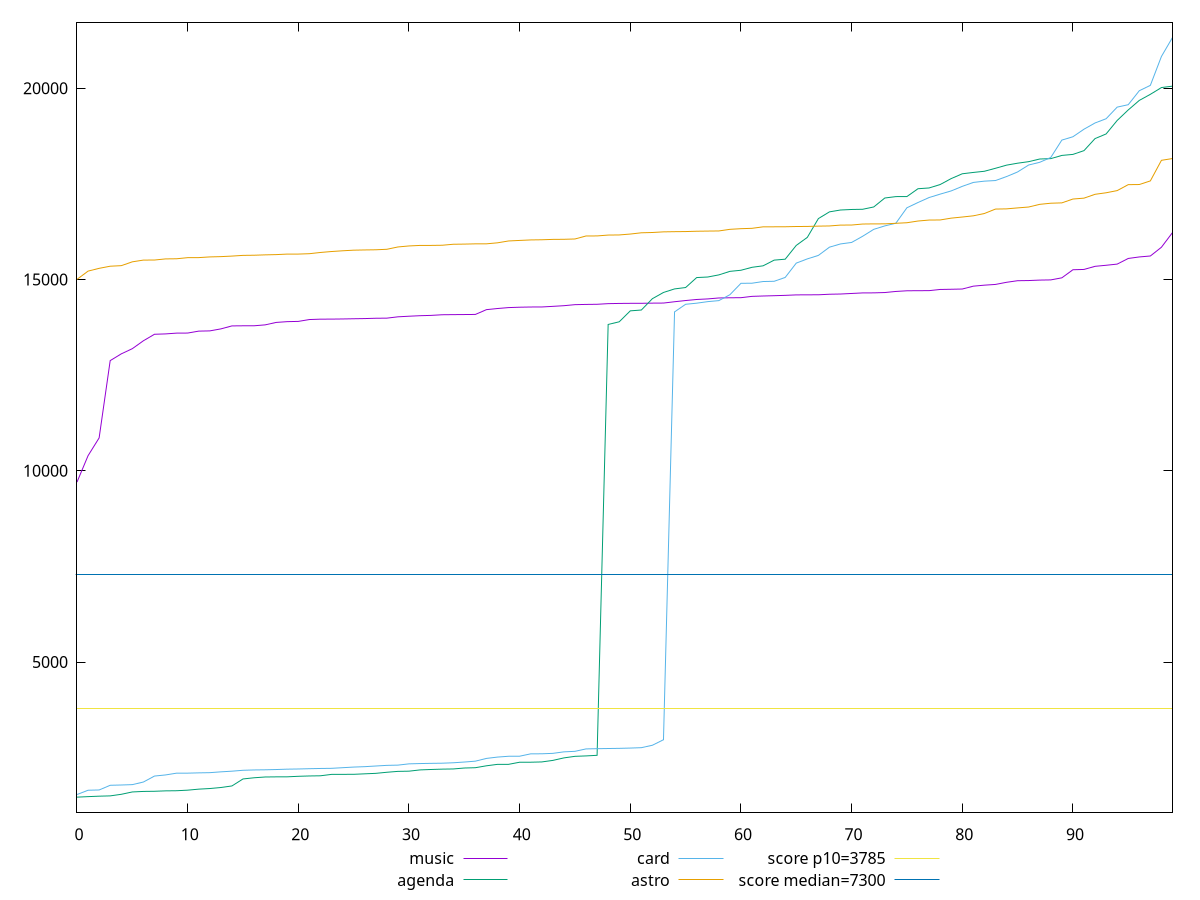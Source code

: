 reset

$music <<EOF
0 9706.637499999997
1 10397.0625
2 10861.715500000002
3 12882.582999999999
4 13058.7095
5 13194.645999999999
6 13401.1905
7 13571.08
8 13580.478000000001
9 13600.903499999997
10 13602.5315
11 13653.104000000003
12 13659.337500000001
13 13711.558999999997
14 13789.576
15 13792.579500000002
16 13793.018499999998
17 13816.573500000002
18 13880.6205
19 13900.987000000001
20 13907.3775
21 13955.777499999997
22 13965.997500000001
23 13967.073500000002
24 13970.992000000002
25 13976.5275
26 13981.301000000003
27 13989.615000000003
28 13992.476999999999
29 14027.114999999998
30 14042.785
31 14056.41
32 14064.489
33 14081.2935
34 14084.404500000002
35 14086.8515
36 14089.239999999998
37 14214.501999999997
38 14244.0105
39 14268.3155
40 14278.149999999998
41 14283.648499999998
42 14284.639
43 14300.834499999997
44 14317.892499999998
45 14344.948
46 14351.234499999999
47 14354.880499999997
48 14371.468000000003
49 14376.9645
50 14379.681
51 14380.603500000001
52 14384.8505
53 14386.983500000004
54 14421.307499999999
55 14452.826999999996
56 14480.468500000004
57 14495.1295
58 14519.8705
59 14525.211500000001
60 14527.234500000002
61 14561.972499999996
62 14571.371500000003
63 14579.377499999999
64 14588.056
65 14600.447999999999
66 14602.298999999995
67 14603.317
68 14617.358499999998
69 14623.138
70 14637.548999999999
71 14652.003499999999
72 14653.451500000003
73 14661.928
74 14690.274999999996
75 14707.8405
76 14710.276500000002
77 14711.235499999999
78 14742.1885
79 14747.522
80 14753.748999999998
81 14828.5475
82 14854.585500000001
83 14873.699499999999
84 14929.578
85 14971.108500000002
86 14975.3915
87 14987.228000000003
88 14992.284999999998
89 15046.677
90 15257.7295
91 15265.6635
92 15347.027500000002
93 15374.585999999996
94 15405.281500000003
95 15552.943000000001
96 15592.525500000003
97 15617.428500000004
98 15846.203499999996
99 16230.2925
EOF

$agenda <<EOF
0 1470.078
1 1483.5720000000001
2 1495.296
3 1503.2224999999999
4 1544.433
5 1605.927
6 1619.5259999999998
7 1623.566
8 1634.2679999999996
9 1637.9750000000001
10 1652.56
11 1679.2984999999999
12 1695.312
13 1721.8225000000002
14 1762.9100000000003
15 1945.6981
16 1976.6799999999998
17 1996.9430000000002
18 2000.5349999999999
19 2001.5550000000003
20 2015.135
21 2023.7955000000002
22 2028.505
23 2064.8525
24 2066.1319999999996
25 2067.002
26 2079.816
27 2092.2305
28 2120.5575000000003
29 2143.762
30 2149.149
31 2182.134
32 2193.26
33 2202.318
34 2207.0919999999996
35 2231.5924999999997
36 2239.8115000000003
37 2289.6775000000002
38 2327.4880000000003
39 2327.848
40 2383.035
41 2383.298
42 2390.5977500000004
43 2430.5559999999996
44 2496.0335000000005
45 2537.045
46 2548.126
47 2563.6580000000004
48 13827.8985
49 13896.956499999998
50 14183.136499999997
51 14204.714999999998
52 14502.017000000002
53 14664.268000000002
54 14756.590000000004
55 14792.8
56 15053.4405
57 15067.694
58 15123.1655
59 15215.466499999999
60 15244.4415
61 15321.468499999999
62 15360.229500000001
63 15509.129500000003
64 15533.517999999996
65 15894.819
66 16104.3485
67 16595.912000000004
68 16771.157000000003
69 16819.542
70 16833.2825
71 16838.648499999996
72 16899.152499999997
73 17133.217000000004
74 17169.812000000005
75 17171.648
76 17375.756499999996
77 17395.73
78 17485.250500000002
79 17640.905000000002
80 17766.498499999998
81 17801.5665
82 17832.453999999998
83 17910.104
84 17992.14
85 18042.988999999994
86 18083.4615
87 18152.5735
88 18162.998
89 18246.555
90 18273.146500000003
91 18371.359
92 18686.940000000002
93 18807.834999999995
94 19160.276
95 19435.597000000005
96 19685.213000000003
97 19843.886499999993
98 20020.5775
99 20057.4065
EOF

$card <<EOF
0 1538.8600000000001
1 1650.6479999999997
2 1657.817
3 1780.2930000000001
4 1787.58
5 1797.422
6 1865.4589999999998
7 2021.4579999999999
8 2050.605
9 2097.3025
10 2097.4590000000003
11 2104.994
12 2110.258
13 2131.486
14 2148.9275000000002
15 2172.2569999999996
16 2181.025
17 2185.0789999999997
18 2191.9669000000004
19 2201.779
20 2206.33
21 2213.889
22 2219.76
23 2223.5012500000003
24 2240.0175
25 2256.3575
26 2266.91
27 2284.27
28 2300.94
29 2307.215
30 2340.58
31 2348.206
32 2353.6325
33 2357.6450000000004
34 2368.7580000000003
35 2387.8105000000005
36 2410.8824999999997
37 2482.6099999999997
38 2517.484
39 2538.852
40 2540.419
41 2602.0739999999996
42 2603.6925
43 2614.8019999999997
44 2654.2480000000005
45 2667.9219999999996
46 2731.1059999999998
47 2737.041
48 2741.4839999999995
49 2745.717
50 2753.1659999999997
51 2763.393
52 2827.1440000000002
53 2971.51
54 14156.338
55 14354.9595
56 14383.579499999996
57 14424.2095
58 14450.616499999996
59 14604.308000000003
60 14902.665500000003
61 14905.851500000002
62 14949.4955
63 14956.088500000002
64 15057.07
65 15431.1745
66 15541.685999999998
67 15633.003999999999
68 15848.202500000001
69 15932.490499999998
70 15971.340999999999
71 16133.446999999998
72 16313.991
73 16403.983500000002
74 16474.01
75 16878.174000000006
76 17015.693499999994
77 17145.524000000005
78 17234.233
79 17318.5055
80 17437.720500000003
81 17540.247
82 17573.826000000005
83 17589.7515
84 17693.391499999994
85 17814.418
86 17995.8575
87 18066.457499999997
88 18193.550499999998
89 18647.198000000004
90 18734.5665
91 18931.889499999997
92 19095.043000000005
93 19205.515999999992
94 19509.043500000007
95 19572.460999999996
96 19938.029999999995
97 20078.675999999996
98 20833.6295
99 21329.5455
EOF

$astro <<EOF
0 15006.348499999996
1 15222.334500000004
2 15294.5455
3 15350.116499999998
4 15364.477499999997
5 15464.653500000004
6 15509.994000000002
7 15511.7405
8 15541.101999999999
9 15544.782500000001
10 15573.704000000003
11 15575.087499999998
12 15593.199499999999
13 15600.732500000002
14 15614.8905
15 15633.478
16 15637.146
17 15646.759
18 15653.644000000002
19 15667.020499999997
20 15667.310999999998
21 15677.262499999997
22 15709.5235
23 15734.034500000002
24 15753.24
25 15769.415
26 15775.197
27 15779.777999999995
28 15792.597999999996
29 15853.39
30 15879.974000000002
31 15893.674000000003
32 15894.012499999999
33 15898.199500000002
34 15923.979500000001
35 15928.138500000001
36 15934.901000000002
37 15935.303999999996
38 15961.803499999998
39 16010.069000000001
40 16024.124499999998
41 16037.128
42 16041.681999999997
43 16051.149499999998
44 16053.671000000004
45 16062.103000000003
46 16140.531500000001
47 16142.0635
48 16164.212999999996
49 16167.666500000001
50 16191.015499999998
51 16223.907499999998
52 16231.562999999998
53 16248.211999999998
54 16253.1275
55 16256.181500000002
56 16264.347000000002
57 16268.535499999998
58 16271.764000000003
59 16314.151
60 16331.104000000003
61 16340.550500000001
62 16379.483999999995
63 16380.4595
64 16381.644999999997
65 16388.0375
66 16390.000500000002
67 16398.019
68 16402.801999999996
69 16424.9905
70 16426.705
71 16452.8905
72 16456.802499999998
73 16457.249
74 16472.056
75 16486.861999999997
76 16531.407
77 16556.6825
78 16559.268499999995
79 16606.892
80 16635.9945
81 16667.570999999996
82 16728.081500000004
83 16843.6475
84 16849.275999999994
85 16874.592499999995
86 16897.684
87 16967.564999999995
88 16996.830500000004
89 17005.885500000004
90 17106.419999999995
91 17129.521500000003
92 17229.8835
93 17270.002
94 17326.743
95 17482.290999999997
96 17485.797
97 17580.3755
98 18118.443499999994
99 18165.033000000003
EOF

set key outside below
set xrange [0:99]
set yrange [1072.8886499999999:21726.73485]
set trange [1072.8886499999999:21726.73485]
set terminal svg size 640, 560 enhanced background rgb 'white'
set output "reports/report_00028_2021-02-24T12-49-42.674Z/interactive/comparison/sorted/all_raw.svg"

plot $music title "music" with line, \
     $agenda title "agenda" with line, \
     $card title "card" with line, \
     $astro title "astro" with line, \
     3785 title "score p10=3785", \
     7300 title "score median=7300"

reset
